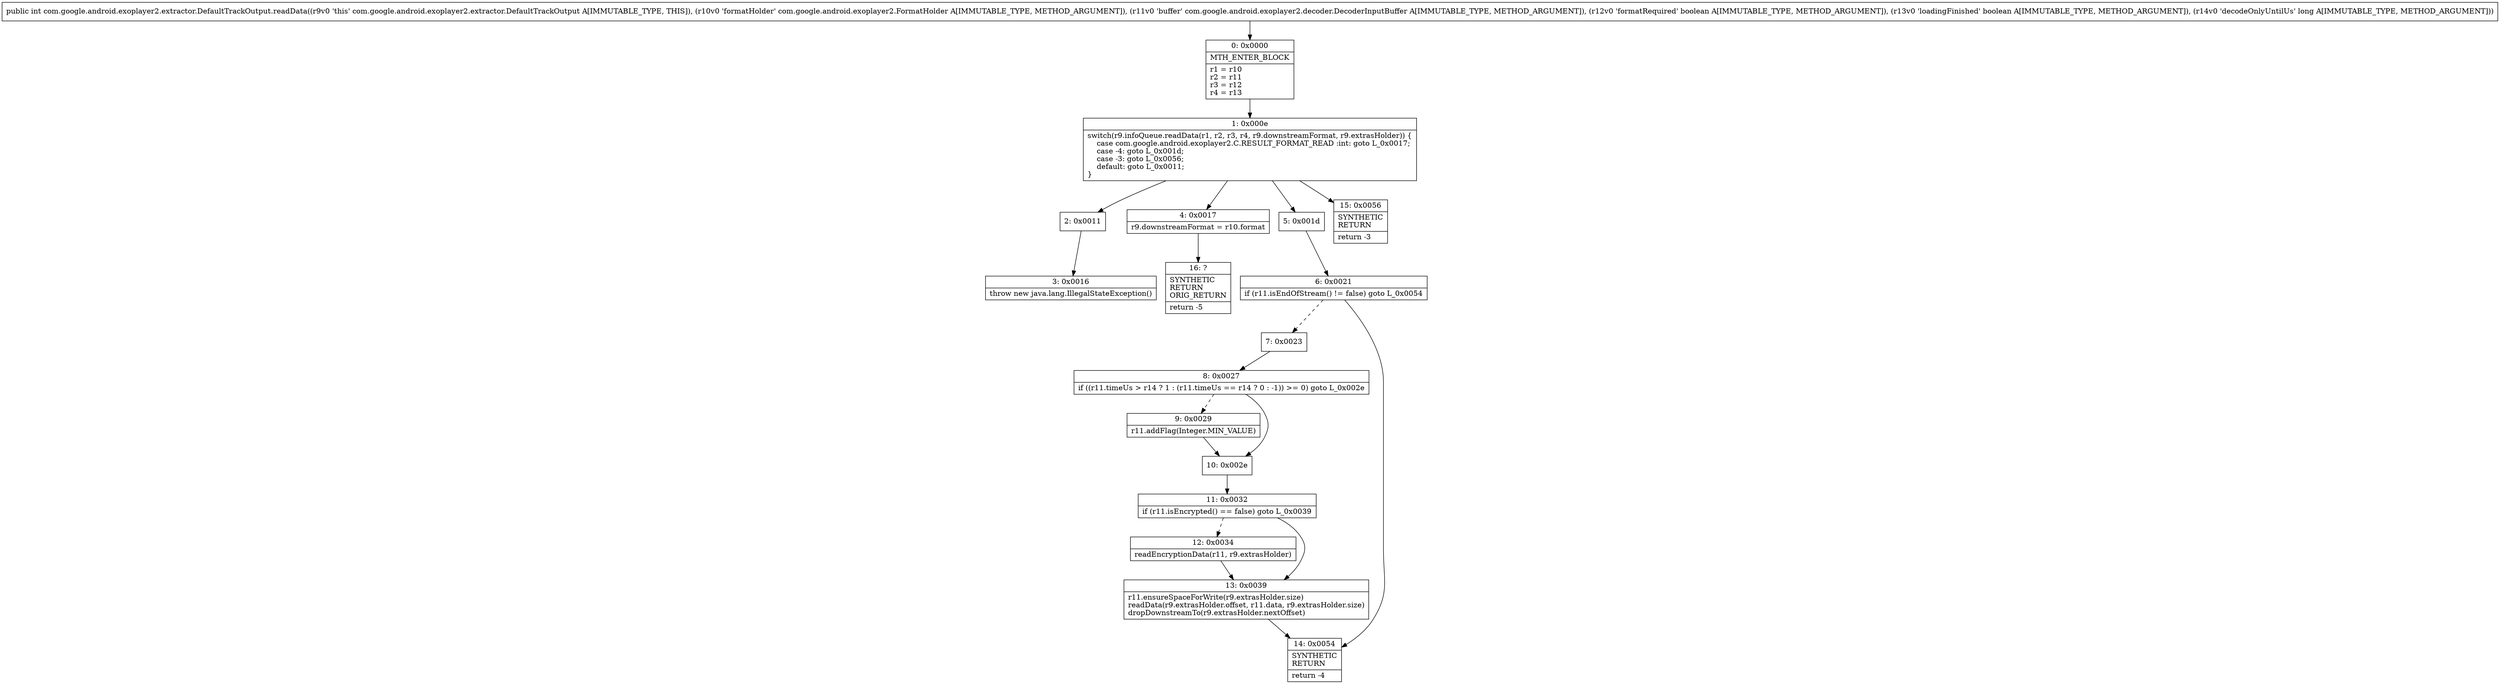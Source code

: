 digraph "CFG forcom.google.android.exoplayer2.extractor.DefaultTrackOutput.readData(Lcom\/google\/android\/exoplayer2\/FormatHolder;Lcom\/google\/android\/exoplayer2\/decoder\/DecoderInputBuffer;ZZJ)I" {
Node_0 [shape=record,label="{0\:\ 0x0000|MTH_ENTER_BLOCK\l|r1 = r10\lr2 = r11\lr3 = r12\lr4 = r13\l}"];
Node_1 [shape=record,label="{1\:\ 0x000e|switch(r9.infoQueue.readData(r1, r2, r3, r4, r9.downstreamFormat, r9.extrasHolder)) \{\l    case com.google.android.exoplayer2.C.RESULT_FORMAT_READ :int: goto L_0x0017;\l    case \-4: goto L_0x001d;\l    case \-3: goto L_0x0056;\l    default: goto L_0x0011;\l\}\l}"];
Node_2 [shape=record,label="{2\:\ 0x0011}"];
Node_3 [shape=record,label="{3\:\ 0x0016|throw new java.lang.IllegalStateException()\l}"];
Node_4 [shape=record,label="{4\:\ 0x0017|r9.downstreamFormat = r10.format\l}"];
Node_5 [shape=record,label="{5\:\ 0x001d}"];
Node_6 [shape=record,label="{6\:\ 0x0021|if (r11.isEndOfStream() != false) goto L_0x0054\l}"];
Node_7 [shape=record,label="{7\:\ 0x0023}"];
Node_8 [shape=record,label="{8\:\ 0x0027|if ((r11.timeUs \> r14 ? 1 : (r11.timeUs == r14 ? 0 : \-1)) \>= 0) goto L_0x002e\l}"];
Node_9 [shape=record,label="{9\:\ 0x0029|r11.addFlag(Integer.MIN_VALUE)\l}"];
Node_10 [shape=record,label="{10\:\ 0x002e}"];
Node_11 [shape=record,label="{11\:\ 0x0032|if (r11.isEncrypted() == false) goto L_0x0039\l}"];
Node_12 [shape=record,label="{12\:\ 0x0034|readEncryptionData(r11, r9.extrasHolder)\l}"];
Node_13 [shape=record,label="{13\:\ 0x0039|r11.ensureSpaceForWrite(r9.extrasHolder.size)\lreadData(r9.extrasHolder.offset, r11.data, r9.extrasHolder.size)\ldropDownstreamTo(r9.extrasHolder.nextOffset)\l}"];
Node_14 [shape=record,label="{14\:\ 0x0054|SYNTHETIC\lRETURN\l|return \-4\l}"];
Node_15 [shape=record,label="{15\:\ 0x0056|SYNTHETIC\lRETURN\l|return \-3\l}"];
Node_16 [shape=record,label="{16\:\ ?|SYNTHETIC\lRETURN\lORIG_RETURN\l|return \-5\l}"];
MethodNode[shape=record,label="{public int com.google.android.exoplayer2.extractor.DefaultTrackOutput.readData((r9v0 'this' com.google.android.exoplayer2.extractor.DefaultTrackOutput A[IMMUTABLE_TYPE, THIS]), (r10v0 'formatHolder' com.google.android.exoplayer2.FormatHolder A[IMMUTABLE_TYPE, METHOD_ARGUMENT]), (r11v0 'buffer' com.google.android.exoplayer2.decoder.DecoderInputBuffer A[IMMUTABLE_TYPE, METHOD_ARGUMENT]), (r12v0 'formatRequired' boolean A[IMMUTABLE_TYPE, METHOD_ARGUMENT]), (r13v0 'loadingFinished' boolean A[IMMUTABLE_TYPE, METHOD_ARGUMENT]), (r14v0 'decodeOnlyUntilUs' long A[IMMUTABLE_TYPE, METHOD_ARGUMENT])) }"];
MethodNode -> Node_0;
Node_0 -> Node_1;
Node_1 -> Node_2;
Node_1 -> Node_4;
Node_1 -> Node_5;
Node_1 -> Node_15;
Node_2 -> Node_3;
Node_4 -> Node_16;
Node_5 -> Node_6;
Node_6 -> Node_7[style=dashed];
Node_6 -> Node_14;
Node_7 -> Node_8;
Node_8 -> Node_9[style=dashed];
Node_8 -> Node_10;
Node_9 -> Node_10;
Node_10 -> Node_11;
Node_11 -> Node_12[style=dashed];
Node_11 -> Node_13;
Node_12 -> Node_13;
Node_13 -> Node_14;
}

